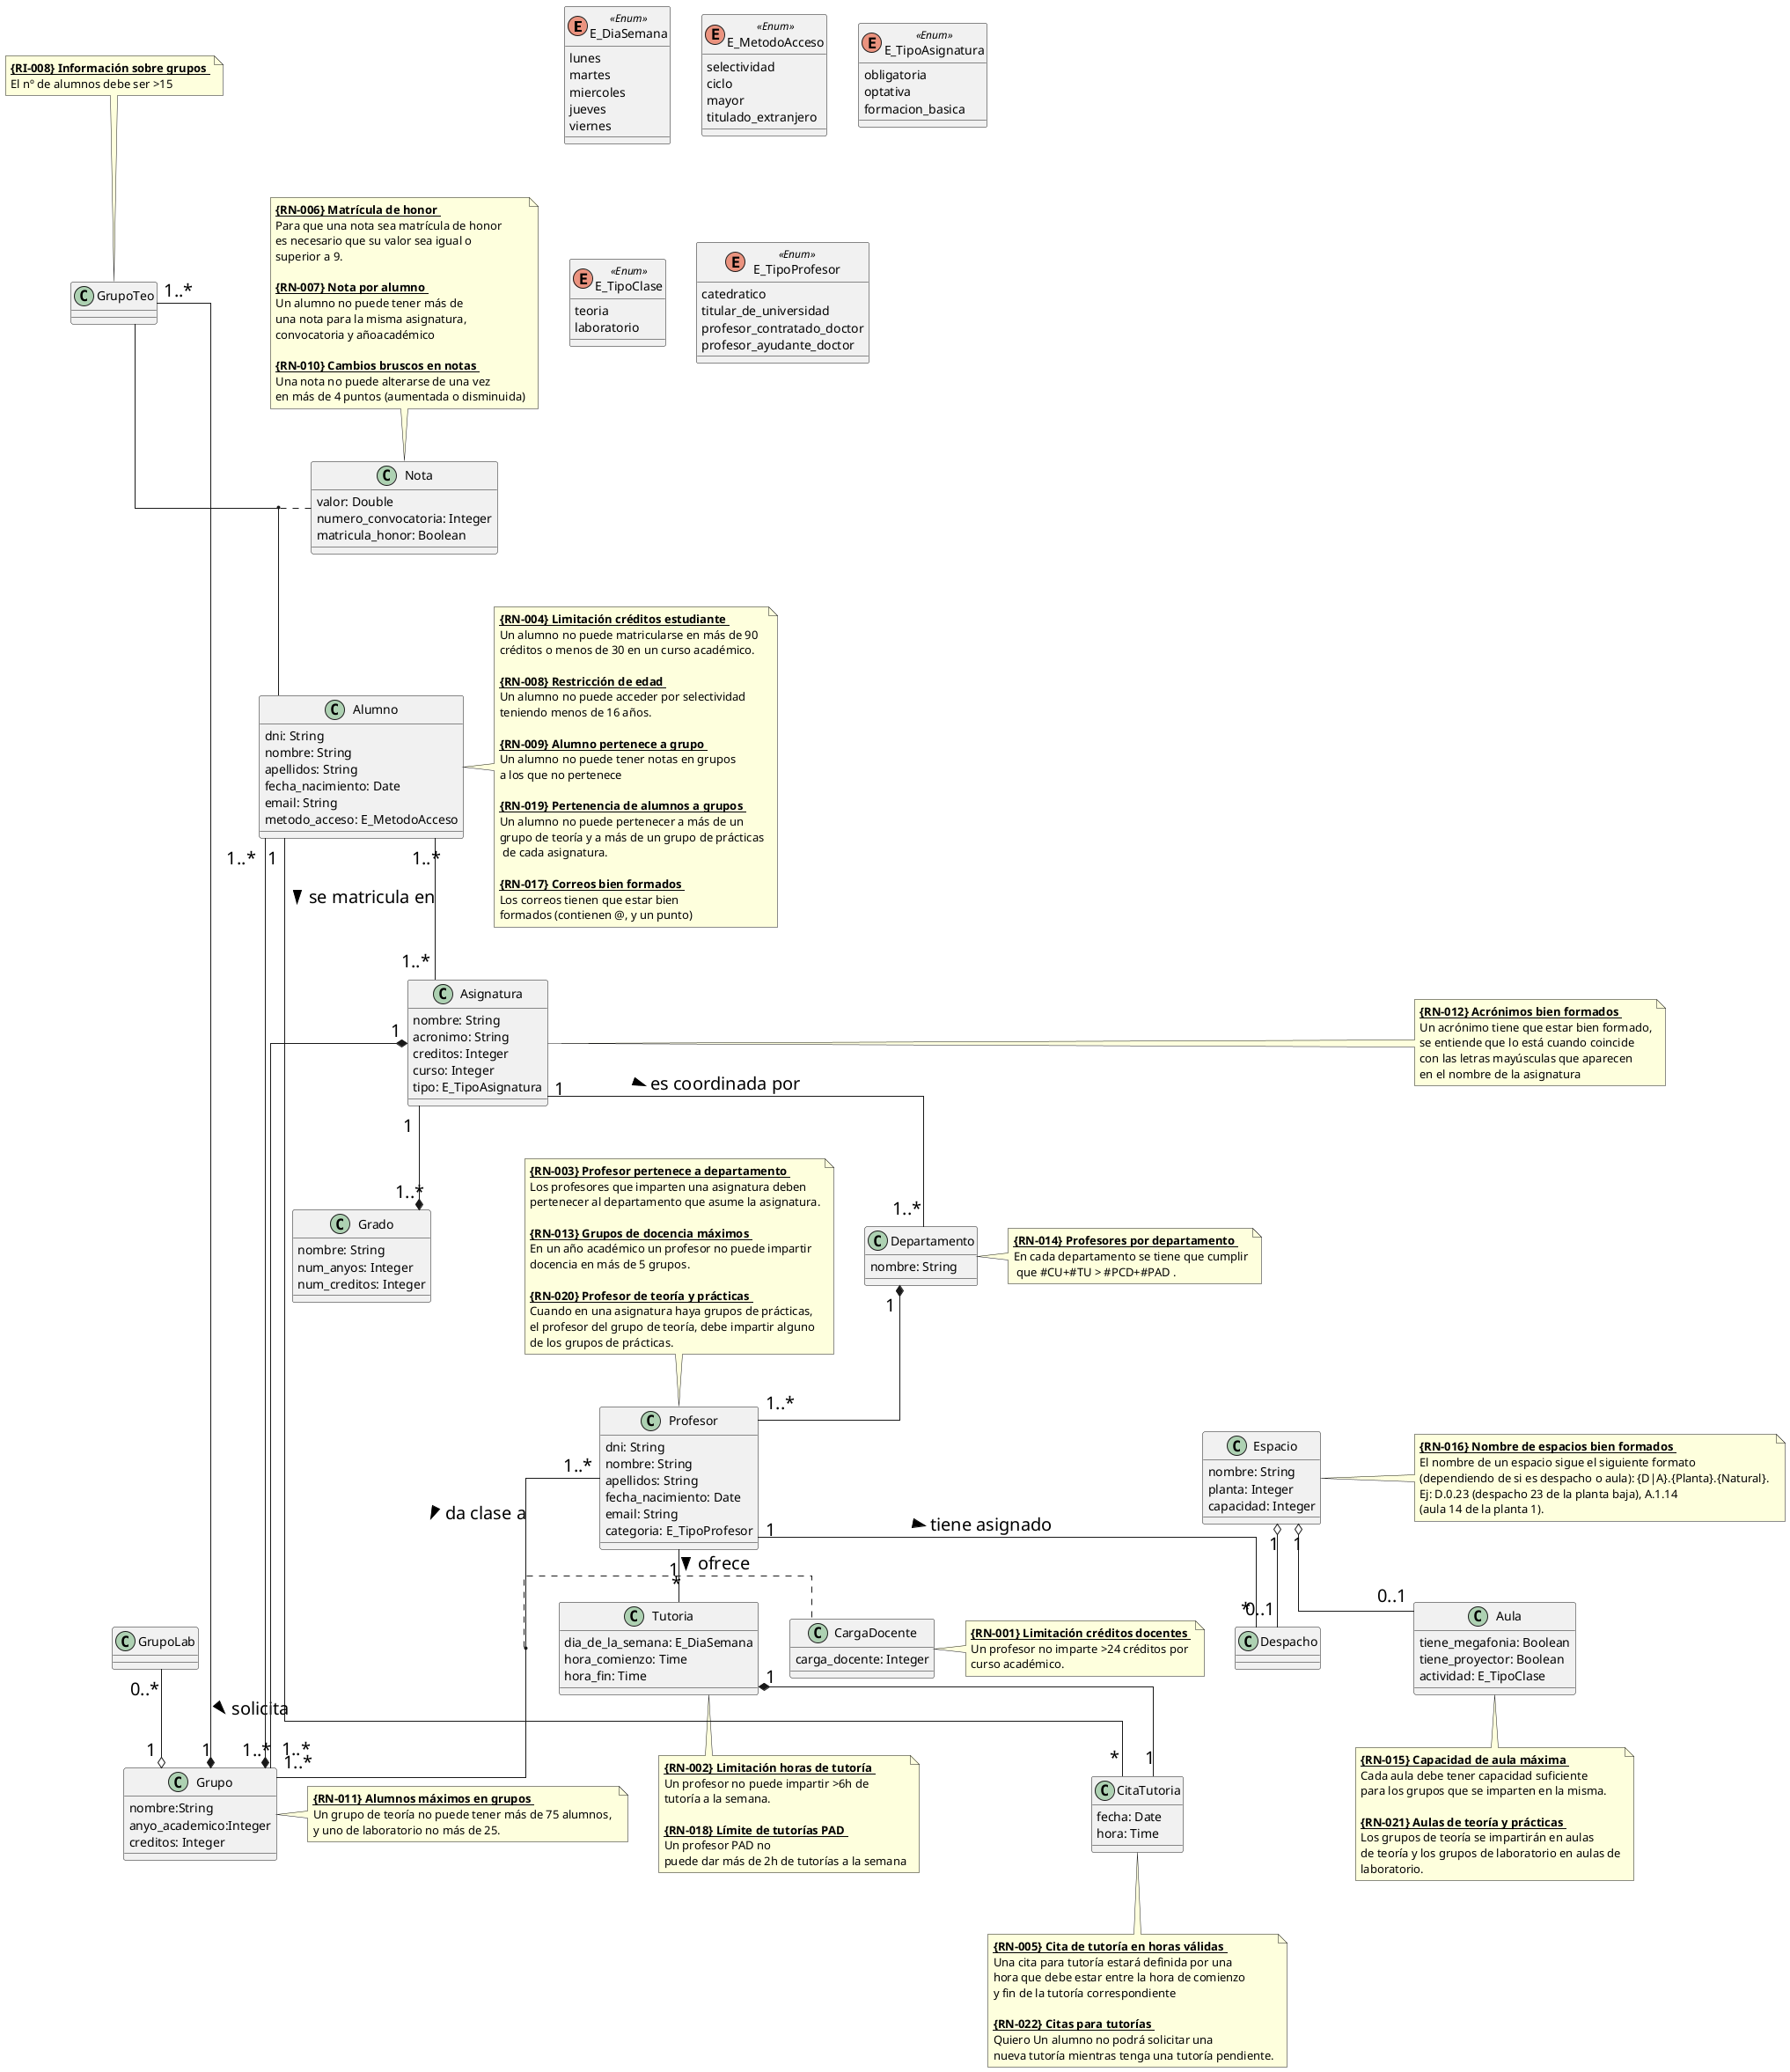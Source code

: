 @startuml
'Opciones gráficas
skinparam linetype ortho
skinparam arrow {
FontSize 20
}
'--------------------------------------
'Enumerados
'--------------------------------------

enum E_DiaSemana <<Enum>>{
    lunes
    martes
    miercoles
    jueves
    viernes
}

enum E_MetodoAcceso <<Enum>>{
    selectividad
    ciclo
    mayor
    titulado_extranjero
}

enum E_TipoAsignatura <<Enum>>{
    obligatoria
    optativa
    formacion_basica
}

enum E_TipoClase <<Enum>>{
    teoria
    laboratorio
}

enum E_TipoProfesor <<Enum>>{
    catedratico
    titular_de_universidad
    profesor_contratado_doctor
    profesor_ayudante_doctor
}

'--------------------------------------
'Entidades
'--------------------------------------

class Alumno{
    dni: String
    nombre: String
    apellidos: String
    fecha_nacimiento: Date
    email: String
    metodo_acceso: E_MetodoAcceso
}

class Asignatura{
    nombre: String
    acronimo: String
    creditos: Integer
    curso: Integer
    tipo: E_TipoAsignatura
}

class Aula{
    tiene_megafonia: Boolean
    tiene_proyector: Boolean
    actividad: E_TipoClase
}

class CargaDocente{
    carga_docente: Integer
}

class CitaTutoria{
    fecha: Date
    hora: Time
}

class Departamento{
    nombre: String
}

class Despacho{
}

class Espacio{
    nombre: String
    planta: Integer
    capacidad: Integer
}

class Grado{
    nombre: String
    num_anyos: Integer
    num_creditos: Integer
}

class Grupo{
    nombre:String
    anyo_academico:Integer
    creditos: Integer
}

class GrupoLab{
}

class GrupoTeo{
}

class Nota{
    valor: Double
    numero_convocatoria: Integer
    matricula_honor: Boolean
}

class Profesor {
    dni: String
    nombre: String
    apellidos: String
    fecha_nacimiento: Date
    email: String
    categoria: E_TipoProfesor
}

class Tutoria{
    dia_de_la_semana: E_DiaSemana
    hora_comienzo: Time
    hora_fin: Time
}

'--------------------------------------
'Asociaciones
'--------------------------------------

Alumno "1..*" -- "1..*" Asignatura: "se matricula en >"
Alumno "1" -- "*" CitaTutoria: " solicita >"
Alumno "1..*" --* "1..*" Grupo
Asignatura "1" --* "1..*" Grado
Asignatura "1" -- "1..*" Departamento: "es coordinada por >"
Departamento "1" *-- "1..*" Profesor: ""
Espacio "1" o-- "0..1" Aula
Espacio "1" o-- "0..1" Despacho: ""
Grupo "1..*" --* "1" Asignatura: ""
GrupoLab "0..*" --o "1" Grupo:""
GrupoTeo "1..*" --* "1" Grupo: ""
(GrupoTeo,Alumno) . Nota  
Profesor "1" -- "*" Despacho: "tiene asignado >"
Profesor "1..*" -- "1..*" Grupo: " da clase a >"
Profesor "1" -- "*" Tutoria : " ofrece >"
(Profesor,Grupo) . CargaDocente
Tutoria "1" *-- "1" CitaTutoria

' --------------------------------------
' Restricciones
' --------------------------------------

note right of Alumno
<b><u>{RN-004} Limitación créditos estudiante </u></b>
Un alumno no puede matricularse en más de 90 
créditos o menos de 30 en un curso académico.

<b><u>{RN-008} Restricción de edad </u></b>
Un alumno no puede acceder por selectividad 
teniendo menos de 16 años.

<b><u>{RN-009} Alumno pertenece a grupo </u></b>
Un alumno no puede tener notas en grupos
a los que no pertenece

<b><u>{RN-019} Pertenencia de alumnos a grupos </u></b>
Un alumno no puede pertenecer a más de un 
grupo de teoría y a más de un grupo de prácticas
 de cada asignatura.

<b><u>{RN-017} Correos bien formados </u></b>
Los correos tienen que estar bien 
formados (contienen @, y un punto)
endnote

note right of Asignatura
<b><u>{RN-012} Acrónimos bien formados </u></b>
Un acrónimo tiene que estar bien formado,
se entiende que lo está cuando coincide
con las letras mayúsculas que aparecen 
en el nombre de la asignatura
endnote

note bottom of Aula
<b><u>{RN-015} Capacidad de aula máxima </u></b>
Cada aula debe tener capacidad suficiente
para los grupos que se imparten en la misma.

<b><u>{RN-021} Aulas de teoría y prácticas </u></b>
Los grupos de teoría se impartirán en aulas
de teoría y los grupos de laboratorio en aulas de
laboratorio.
endnote

note right of CargaDocente
<b><u>{RN-001} Limitación créditos docentes </u></b>
Un profesor no imparte >24 créditos por 
curso académico.
endnote

note bottom of CitaTutoria
<b><u>{RN-005} Cita de tutoría en horas válidas </u></b>
Una cita para tutoría estará definida por una 
hora que debe estar entre la hora de comienzo
y fin de la tutoría correspondiente

<b><u>{RN-022} Citas para tutorías </u></b>
Quiero Un alumno no podrá solicitar una 
nueva tutoría mientras tenga una tutoría pendiente.
endnote

note right of Departamento
<b><u>{RN-014} Profesores por departamento </u></b>
En cada departamento se tiene que cumplir
 que #CU+#TU > #PCD+#PAD .
endnote

note right of Espacio
<b><u>{RN-016} Nombre de espacios bien formados </u></b>
El nombre de un espacio sigue el siguiente formato 
(dependiendo de si es despacho o aula): {D|A}.{Planta}.{Natural}. 
Ej: D.0.23 (despacho 23 de la planta baja), A.1.14
(aula 14 de la planta 1).
endnote

note right of Grupo
<b><u>{RN-011} Alumnos máximos en grupos </u></b>
Un grupo de teoría no puede tener más de 75 alumnos, 
y uno de laboratorio no más de 25.
endnote

note top of GrupoTeo 
<b><u>{RI-008} Información sobre grupos </u></b>
El nº de alumnos debe ser >15
endnote 

note top of Nota
<b><u>{RN-006} Matrícula de honor </u></b>
Para que una nota sea matrícula de honor 
es necesario que su valor sea igual o
superior a 9.

<b><u>{RN-007} Nota por alumno </u></b>
Un alumno no puede tener más de
una nota para la misma asignatura, 
convocatoria y añoacadémico

<b><u>{RN-010} Cambios bruscos en notas </u></b>
Una nota no puede alterarse de una vez
en más de 4 puntos (aumentada o disminuida)
endnote

note top of Profesor
<b><u>{RN-003} Profesor pertenece a departamento </u></b>
Los profesores que imparten una asignatura deben
pertenecer al departamento que asume la asignatura.

<b><u>{RN-013} Grupos de docencia máximos </u></b>
En un año académico un profesor no puede impartir 
docencia en más de 5 grupos.

<b><u>{RN-020} Profesor de teoría y prácticas </u></b>
Cuando en una asignatura haya grupos de prácticas,
el profesor del grupo de teoría, debe impartir alguno 
de los grupos de prácticas.
endnote

note bottom of Tutoria
<b><u>{RN-002} Limitación horas de tutoría </u></b>
Un profesor no puede impartir >6h de
tutoría a la semana.

<b><u>{RN-018} Límite de tutorías PAD </u></b>
Un profesor PAD no
puede dar más de 2h de tutorías a la semana
endnote



@enduml